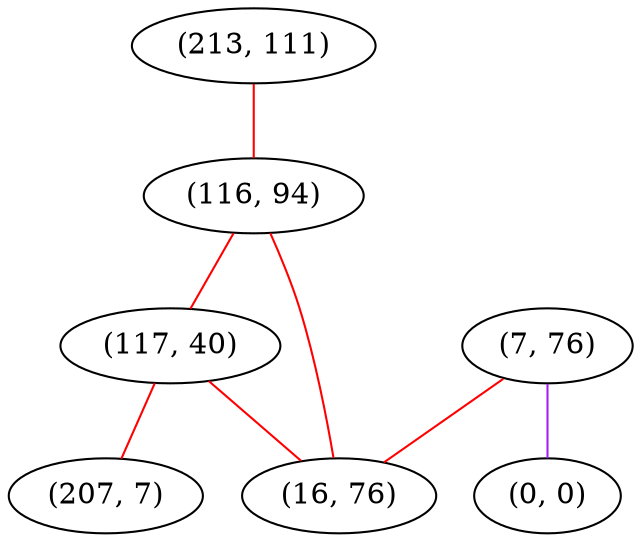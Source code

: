 graph "" {
"(213, 111)";
"(7, 76)";
"(116, 94)";
"(117, 40)";
"(0, 0)";
"(207, 7)";
"(16, 76)";
"(213, 111)" -- "(116, 94)"  [color=red, key=0, weight=1];
"(7, 76)" -- "(0, 0)"  [color=purple, key=0, weight=4];
"(7, 76)" -- "(16, 76)"  [color=red, key=0, weight=1];
"(116, 94)" -- "(117, 40)"  [color=red, key=0, weight=1];
"(116, 94)" -- "(16, 76)"  [color=red, key=0, weight=1];
"(117, 40)" -- "(207, 7)"  [color=red, key=0, weight=1];
"(117, 40)" -- "(16, 76)"  [color=red, key=0, weight=1];
}
